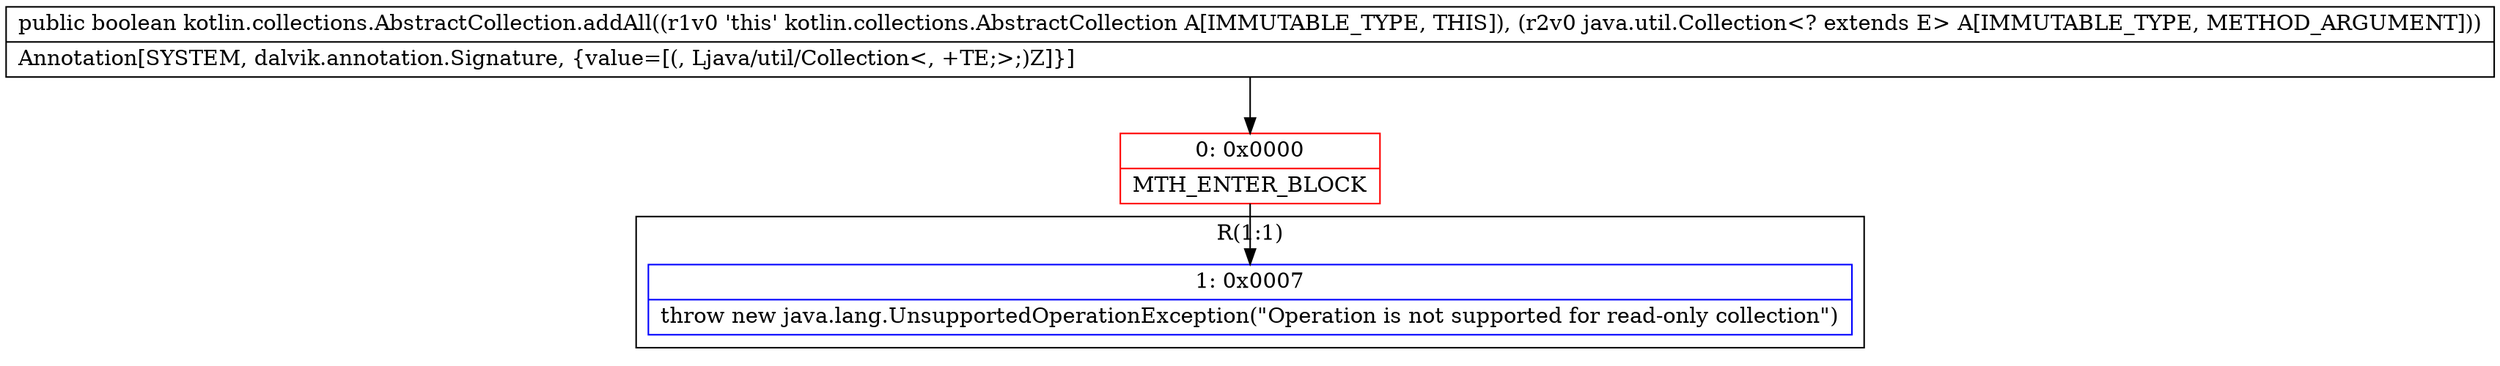 digraph "CFG forkotlin.collections.AbstractCollection.addAll(Ljava\/util\/Collection;)Z" {
subgraph cluster_Region_1762433058 {
label = "R(1:1)";
node [shape=record,color=blue];
Node_1 [shape=record,label="{1\:\ 0x0007|throw new java.lang.UnsupportedOperationException(\"Operation is not supported for read\-only collection\")\l}"];
}
Node_0 [shape=record,color=red,label="{0\:\ 0x0000|MTH_ENTER_BLOCK\l}"];
MethodNode[shape=record,label="{public boolean kotlin.collections.AbstractCollection.addAll((r1v0 'this' kotlin.collections.AbstractCollection A[IMMUTABLE_TYPE, THIS]), (r2v0 java.util.Collection\<? extends E\> A[IMMUTABLE_TYPE, METHOD_ARGUMENT]))  | Annotation[SYSTEM, dalvik.annotation.Signature, \{value=[(, Ljava\/util\/Collection\<, +TE;\>;)Z]\}]\l}"];
MethodNode -> Node_0;
Node_0 -> Node_1;
}

